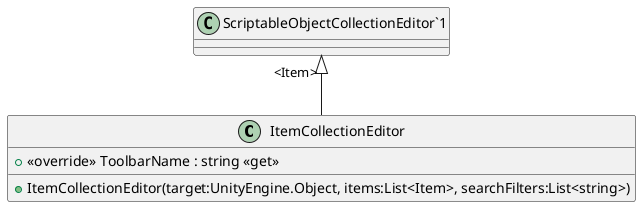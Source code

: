 @startuml
class ItemCollectionEditor {
    + <<override>> ToolbarName : string <<get>>
    + ItemCollectionEditor(target:UnityEngine.Object, items:List<Item>, searchFilters:List<string>)
}
"ScriptableObjectCollectionEditor`1" "<Item>" <|-- ItemCollectionEditor
@enduml
